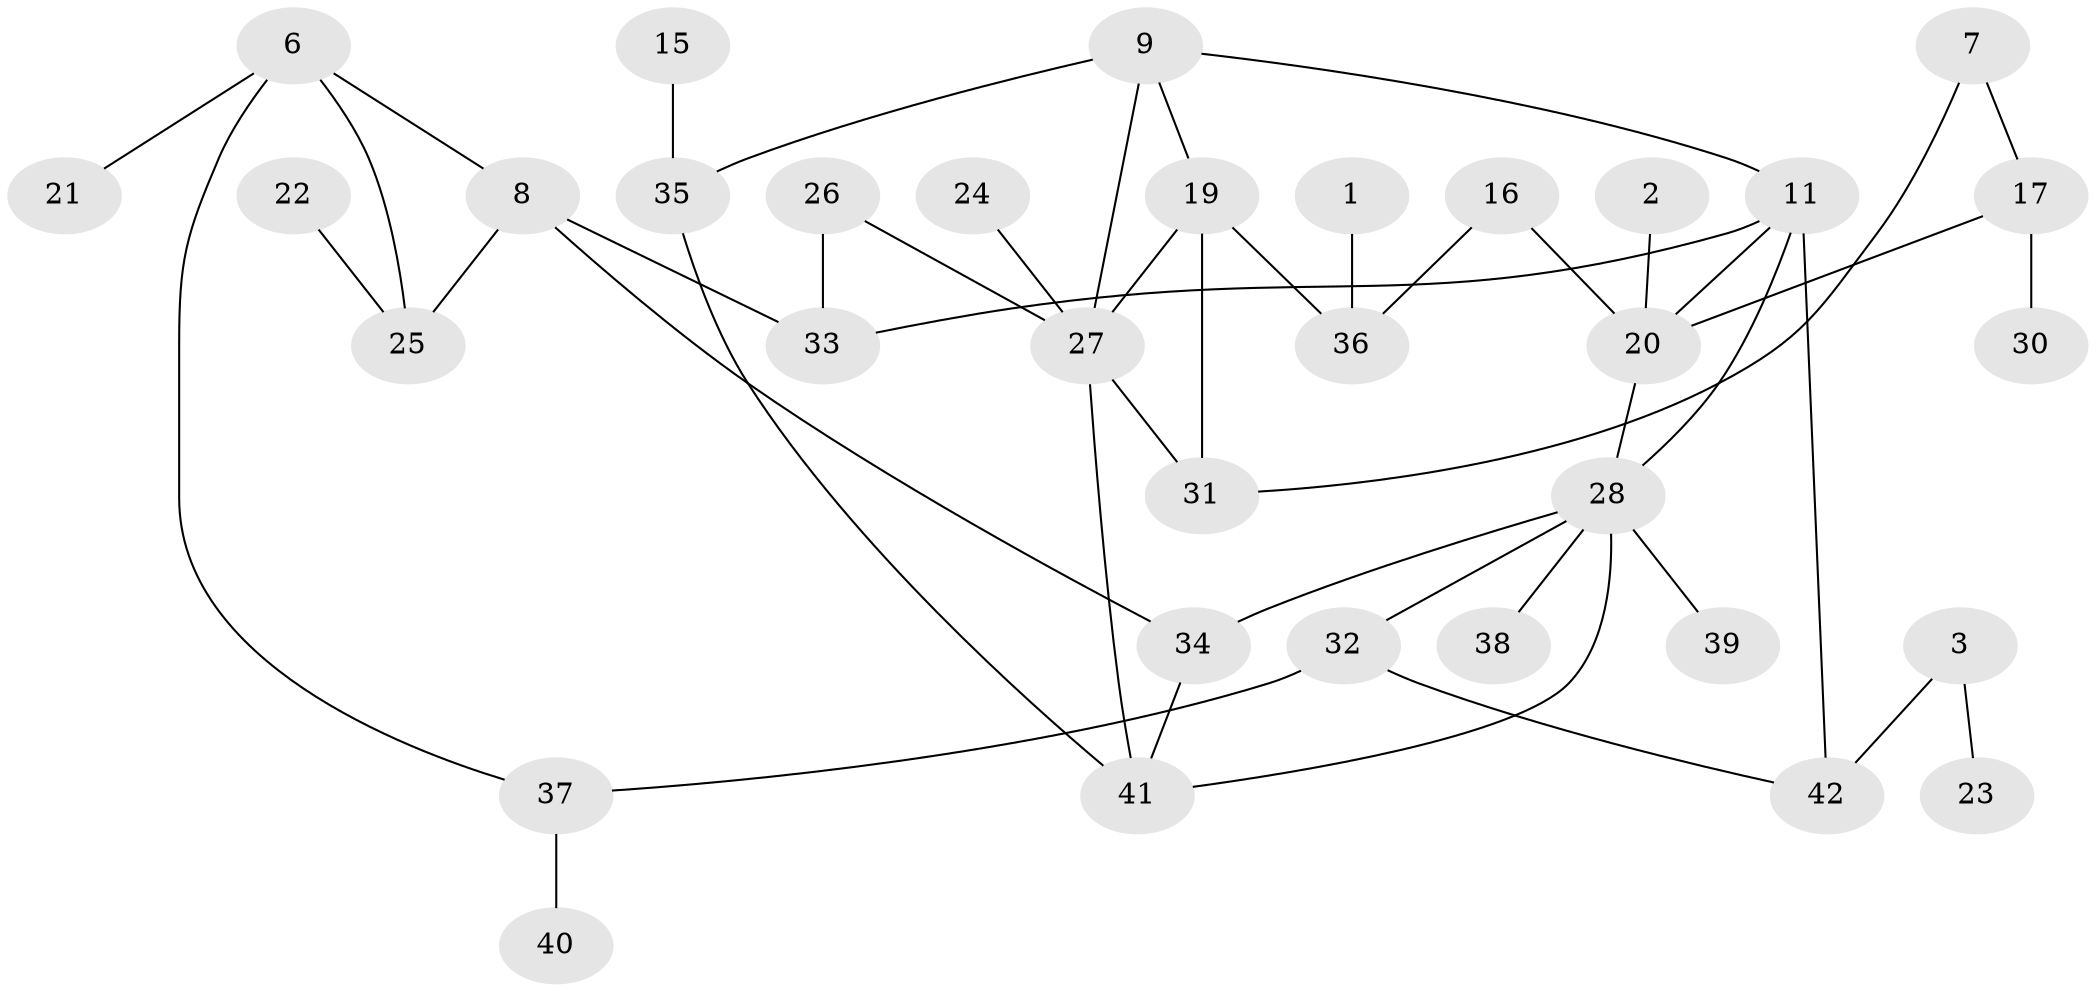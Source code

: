 // original degree distribution, {2: 0.25301204819277107, 1: 0.26506024096385544, 0: 0.08433734939759036, 3: 0.25301204819277107, 6: 0.024096385542168676, 4: 0.060240963855421686, 5: 0.04819277108433735, 7: 0.012048192771084338}
// Generated by graph-tools (version 1.1) at 2025/00/03/09/25 03:00:41]
// undirected, 34 vertices, 46 edges
graph export_dot {
graph [start="1"]
  node [color=gray90,style=filled];
  1;
  2;
  3;
  6;
  7;
  8;
  9;
  11;
  15;
  16;
  17;
  19;
  20;
  21;
  22;
  23;
  24;
  25;
  26;
  27;
  28;
  30;
  31;
  32;
  33;
  34;
  35;
  36;
  37;
  38;
  39;
  40;
  41;
  42;
  1 -- 36 [weight=1.0];
  2 -- 20 [weight=1.0];
  3 -- 23 [weight=1.0];
  3 -- 42 [weight=1.0];
  6 -- 8 [weight=1.0];
  6 -- 21 [weight=1.0];
  6 -- 25 [weight=1.0];
  6 -- 37 [weight=1.0];
  7 -- 17 [weight=1.0];
  7 -- 31 [weight=1.0];
  8 -- 25 [weight=1.0];
  8 -- 33 [weight=1.0];
  8 -- 34 [weight=1.0];
  9 -- 11 [weight=1.0];
  9 -- 19 [weight=1.0];
  9 -- 27 [weight=1.0];
  9 -- 35 [weight=1.0];
  11 -- 20 [weight=1.0];
  11 -- 28 [weight=1.0];
  11 -- 33 [weight=1.0];
  11 -- 42 [weight=1.0];
  15 -- 35 [weight=1.0];
  16 -- 20 [weight=1.0];
  16 -- 36 [weight=1.0];
  17 -- 20 [weight=1.0];
  17 -- 30 [weight=1.0];
  19 -- 27 [weight=3.0];
  19 -- 31 [weight=2.0];
  19 -- 36 [weight=1.0];
  20 -- 28 [weight=1.0];
  22 -- 25 [weight=1.0];
  24 -- 27 [weight=1.0];
  26 -- 27 [weight=1.0];
  26 -- 33 [weight=1.0];
  27 -- 31 [weight=1.0];
  27 -- 41 [weight=2.0];
  28 -- 32 [weight=1.0];
  28 -- 34 [weight=1.0];
  28 -- 38 [weight=1.0];
  28 -- 39 [weight=1.0];
  28 -- 41 [weight=2.0];
  32 -- 37 [weight=1.0];
  32 -- 42 [weight=1.0];
  34 -- 41 [weight=1.0];
  35 -- 41 [weight=1.0];
  37 -- 40 [weight=1.0];
}
